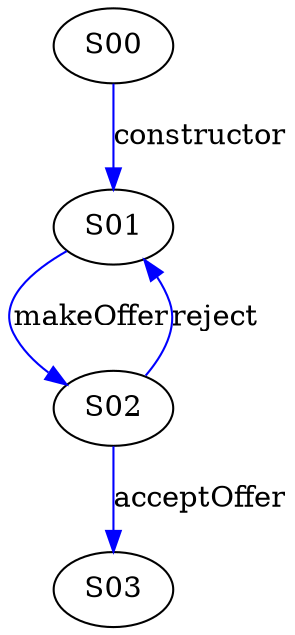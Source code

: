 digraph {

S00->S01 [label="constructor", style="", color="blue"]
S01->S02 [label="makeOffer", style="", color="blue"]
S02->S01 [label="reject", style="", color="blue"]
S02->S03 [label="acceptOffer", style="", color="blue"]
}